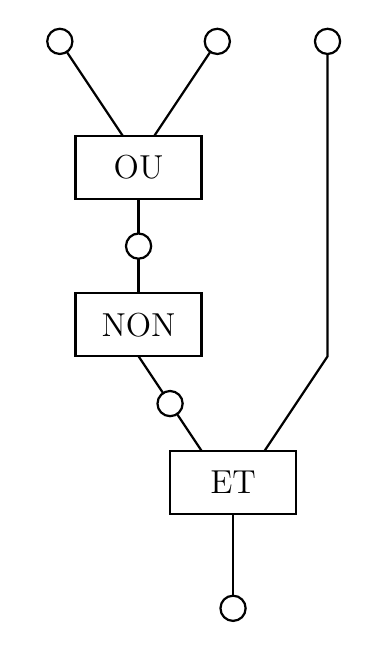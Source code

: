 \def\allume{
\draw[thick,draw,fill=white]  (0,0) circle (0.2); 
 \foreach \i in {0,30,...,330}{
  \draw[thick] (\i:0.25)--(\i:0.4);
 }
}
\def\eteint{
\draw[thick,draw,fill=white]  (0,0) circle (0.2); 
\draw[thick,draw,fill=white]  (0,0)--+(45:0.2)--+(45:-0.2); 
\draw[thick,draw,fill=white]  (0,0)--+(-45:0.2)--+(-45:-0.2); 
}
\begin{tikzpicture}[scale=0.8]

% OU
\begin{scope}[xshift=-1.5cm]
\draw[thick] (0,0) rectangle (2,1);
\node  at (1,0.5)  {\large OU};

\draw[thick] (0.75,1)--++(-1,1.5);
\draw[thick] (1.25,1)--++(1,1.5);

\draw[thick,draw,fill=white]  (-0.25,2.5) circle (0.2); 
\draw[thick,draw,fill=white]  (2.25,2.5) circle (0.2); 
\end{scope}

% NON
\begin{scope}[xshift=-1.5cm,yshift=-2.5cm]
\draw[thick] (0,0) rectangle (2,1);
\node  at (1,0.5)  {\large NON};

\draw[thick] (1,1)--++(0,1.5);

\draw[thick,draw,fill=white]  (1,1.75) circle (0.2); 
\end{scope}

% ET
\begin{scope}[yshift=-5cm]
\draw[thick] (0,0) rectangle (2,1);
\node  at (1,0.5)  {\large ET};

\draw[thick] (0.5,1)--++(-1,1.5);
\draw[thick] (1.5,1)--++(1,1.5)--++(0,5);
\draw[thick] (1,0)--++(0,-1.5);


\draw[thick,draw,fill=white]  (0,1.75) circle (0.2); 
\draw[thick,draw,fill=white]  (2.5,7.5) circle (0.2); 
\draw[thick,draw,fill=white]  (1,-1.5) circle (0.2); 
\end{scope}


\end{tikzpicture}